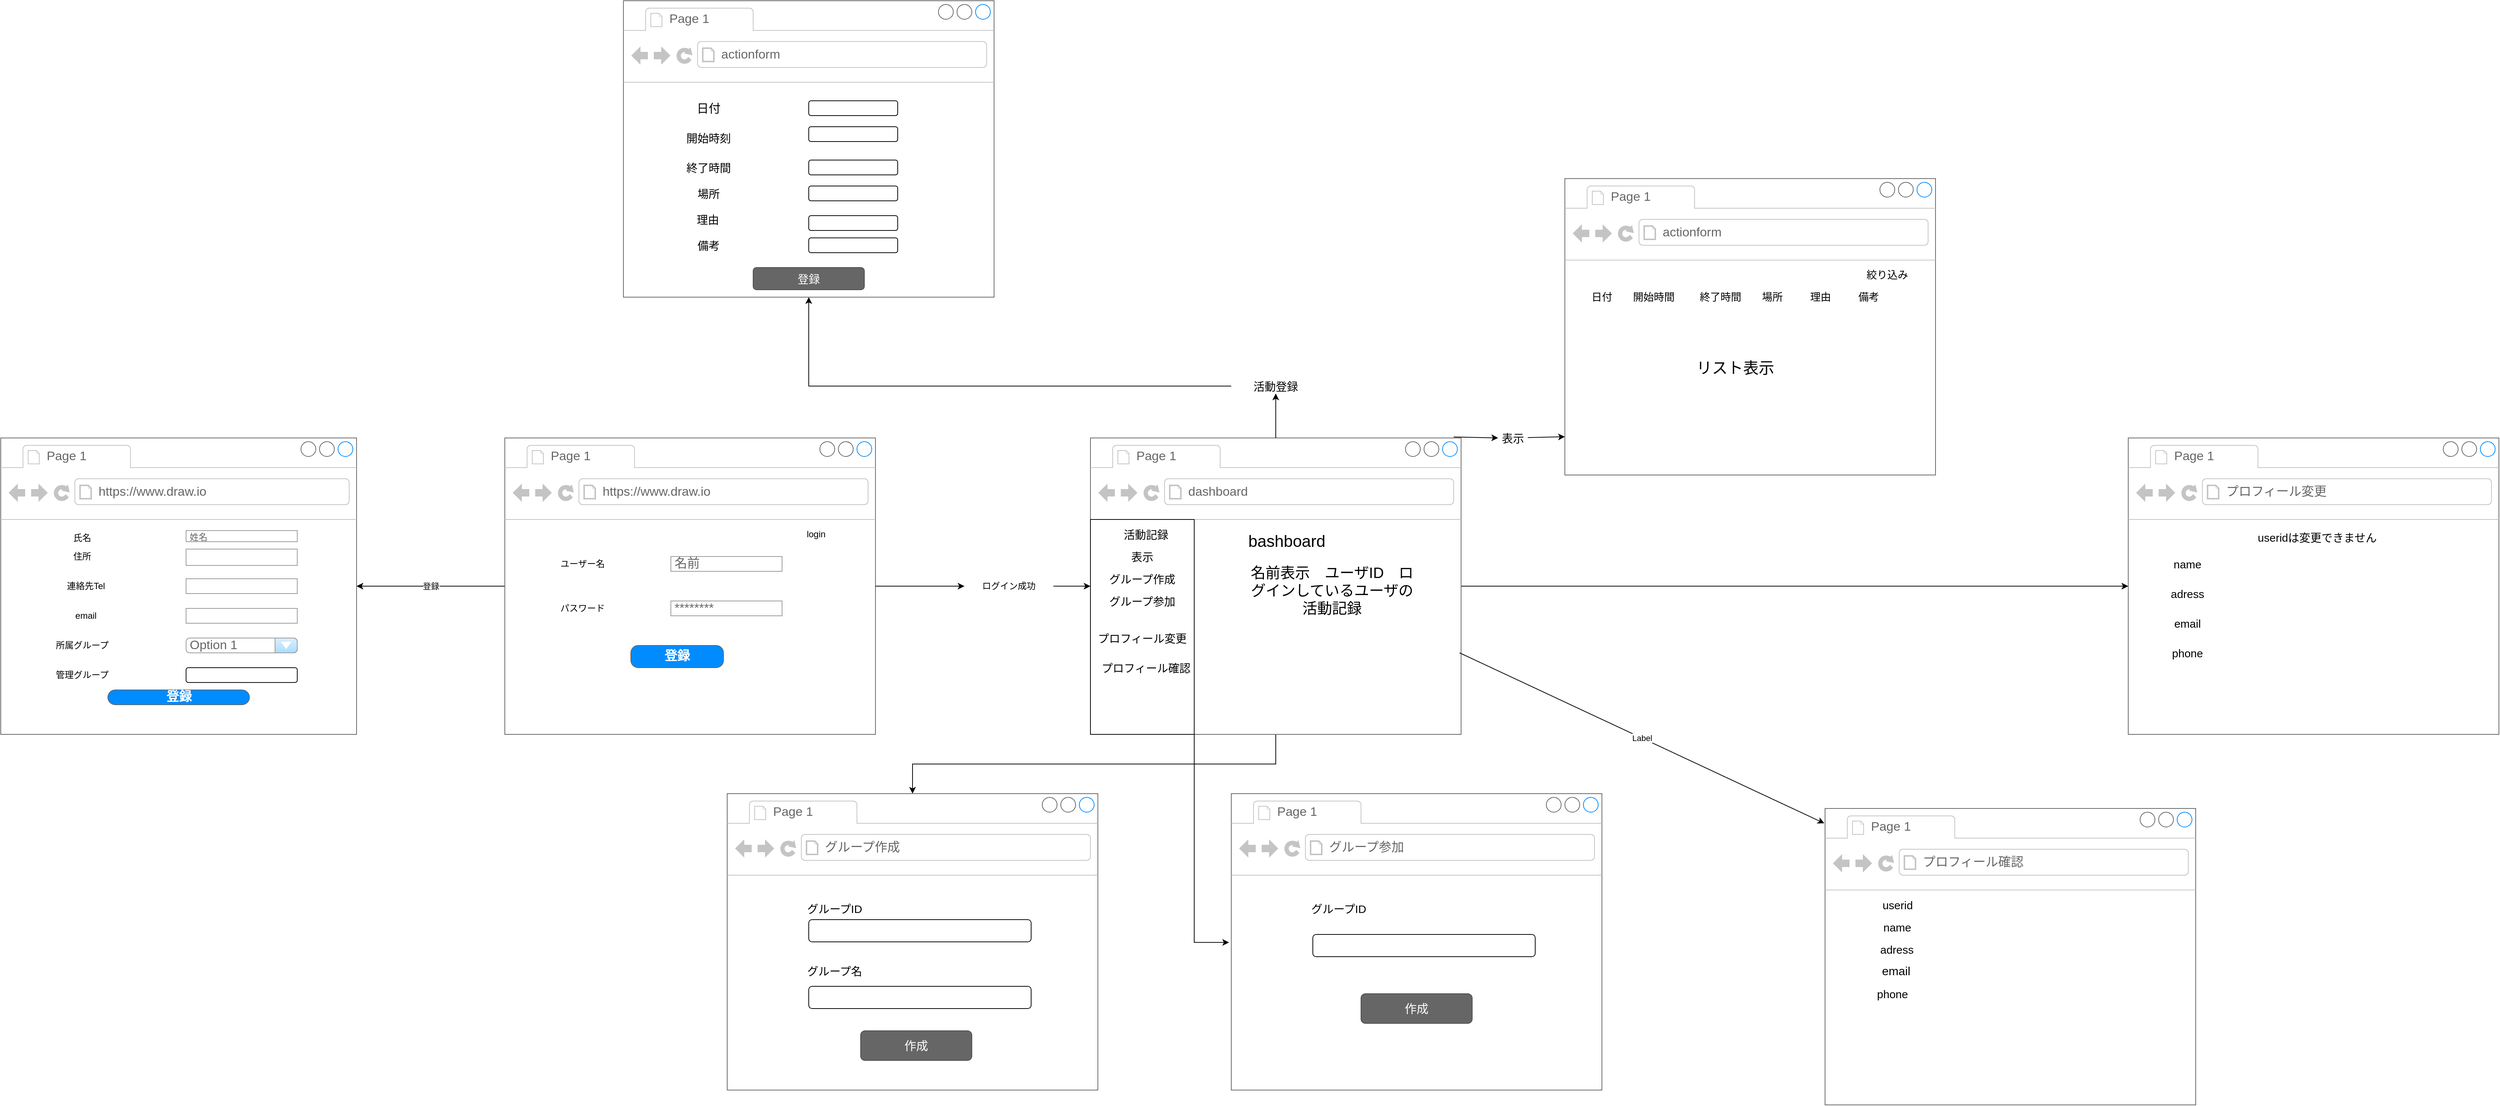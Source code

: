<mxfile version="13.6.6" type="google"><diagram id="odRG73amB78CI5d8LvzE" name="Page-1"><mxGraphModel dx="2893" dy="2669" grid="1" gridSize="10" guides="1" tooltips="1" connect="1" arrows="1" fold="1" page="1" pageScale="1" pageWidth="827" pageHeight="1169" math="0" shadow="0"><root><mxCell id="0"/><mxCell id="1" parent="0"/><mxCell id="mxYotQE9Gz_NqHY8TkA3-30" value="登録" style="edgeStyle=orthogonalEdgeStyle;rounded=0;orthogonalLoop=1;jettySize=auto;html=1;" parent="1" source="mxYotQE9Gz_NqHY8TkA3-14" target="mxYotQE9Gz_NqHY8TkA3-22" edge="1"><mxGeometry relative="1" as="geometry"/></mxCell><mxCell id="f8iUf86ju503zLX93zxm-22" value="" style="edgeStyle=orthogonalEdgeStyle;rounded=0;orthogonalLoop=1;jettySize=auto;html=1;" parent="1" source="f8iUf86ju503zLX93zxm-23" target="f8iUf86ju503zLX93zxm-13" edge="1"><mxGeometry relative="1" as="geometry"/></mxCell><mxCell id="mxYotQE9Gz_NqHY8TkA3-14" value="" style="strokeWidth=1;shadow=0;dashed=0;align=center;html=1;shape=mxgraph.mockup.containers.browserWindow;rSize=0;strokeColor=#666666;strokeColor2=#008cff;strokeColor3=#c4c4c4;mainText=,;recursiveResize=0;" parent="1" vertex="1"><mxGeometry x="700" y="440" width="500" height="400" as="geometry"/></mxCell><mxCell id="mxYotQE9Gz_NqHY8TkA3-15" value="Page 1" style="strokeWidth=1;shadow=0;dashed=0;align=center;html=1;shape=mxgraph.mockup.containers.anchor;fontSize=17;fontColor=#666666;align=left;" parent="mxYotQE9Gz_NqHY8TkA3-14" vertex="1"><mxGeometry x="60" y="12" width="110" height="26" as="geometry"/></mxCell><mxCell id="mxYotQE9Gz_NqHY8TkA3-16" value="https://www.draw.io" style="strokeWidth=1;shadow=0;dashed=0;align=center;html=1;shape=mxgraph.mockup.containers.anchor;rSize=0;fontSize=17;fontColor=#666666;align=left;" parent="mxYotQE9Gz_NqHY8TkA3-14" vertex="1"><mxGeometry x="130" y="60" width="250" height="26" as="geometry"/></mxCell><mxCell id="mxYotQE9Gz_NqHY8TkA3-17" value="********" style="strokeWidth=1;shadow=0;dashed=0;align=center;html=1;shape=mxgraph.mockup.forms.pwField;strokeColor=#999999;mainText=;align=left;fontColor=#666666;fontSize=17;spacingLeft=3;" parent="mxYotQE9Gz_NqHY8TkA3-14" vertex="1"><mxGeometry x="224" y="220" width="150" height="20" as="geometry"/></mxCell><mxCell id="mxYotQE9Gz_NqHY8TkA3-18" value="パスワード" style="text;html=1;strokeColor=none;fillColor=none;align=center;verticalAlign=middle;whiteSpace=wrap;rounded=0;" parent="mxYotQE9Gz_NqHY8TkA3-14" vertex="1"><mxGeometry x="65" y="220" width="80" height="20" as="geometry"/></mxCell><mxCell id="mxYotQE9Gz_NqHY8TkA3-21" value="名前" style="strokeWidth=1;shadow=0;dashed=0;align=center;html=1;shape=mxgraph.mockup.forms.pwField;strokeColor=#999999;mainText=;align=left;fontColor=#666666;fontSize=17;spacingLeft=3;" parent="mxYotQE9Gz_NqHY8TkA3-14" vertex="1"><mxGeometry x="224" y="160" width="150" height="20" as="geometry"/></mxCell><mxCell id="mxYotQE9Gz_NqHY8TkA3-44" value="登録" style="strokeWidth=1;shadow=0;dashed=0;align=center;html=1;shape=mxgraph.mockup.buttons.button;strokeColor=#666666;fontColor=#ffffff;mainText=;buttonStyle=round;fontSize=17;fontStyle=1;fillColor=#008cff;whiteSpace=wrap;" parent="mxYotQE9Gz_NqHY8TkA3-14" vertex="1"><mxGeometry x="170" y="280" width="125" height="30" as="geometry"/></mxCell><mxCell id="mxYotQE9Gz_NqHY8TkA3-46" value="ユーザー名" style="text;html=1;strokeColor=none;fillColor=none;align=center;verticalAlign=middle;whiteSpace=wrap;rounded=0;" parent="mxYotQE9Gz_NqHY8TkA3-14" vertex="1"><mxGeometry x="50" y="160" width="110" height="20" as="geometry"/></mxCell><mxCell id="SnM2akdbTfS2ZqKLJwy9-2" value="login" style="text;html=1;strokeColor=none;fillColor=none;align=center;verticalAlign=middle;whiteSpace=wrap;rounded=0;" parent="mxYotQE9Gz_NqHY8TkA3-14" vertex="1"><mxGeometry x="400" y="120" width="40" height="20" as="geometry"/></mxCell><mxCell id="mxYotQE9Gz_NqHY8TkA3-22" value="" style="strokeWidth=1;shadow=0;dashed=0;align=center;html=1;shape=mxgraph.mockup.containers.browserWindow;rSize=0;strokeColor=#666666;strokeColor2=#008cff;strokeColor3=#c4c4c4;mainText=,;recursiveResize=0;" parent="1" vertex="1"><mxGeometry x="20" y="440" width="480" height="400" as="geometry"/></mxCell><mxCell id="mxYotQE9Gz_NqHY8TkA3-23" value="Page 1" style="strokeWidth=1;shadow=0;dashed=0;align=center;html=1;shape=mxgraph.mockup.containers.anchor;fontSize=17;fontColor=#666666;align=left;" parent="mxYotQE9Gz_NqHY8TkA3-22" vertex="1"><mxGeometry x="60" y="12" width="110" height="26" as="geometry"/></mxCell><mxCell id="mxYotQE9Gz_NqHY8TkA3-24" value="https://www.draw.io" style="strokeWidth=1;shadow=0;dashed=0;align=center;html=1;shape=mxgraph.mockup.containers.anchor;rSize=0;fontSize=17;fontColor=#666666;align=left;" parent="mxYotQE9Gz_NqHY8TkA3-22" vertex="1"><mxGeometry x="130" y="60" width="250" height="26" as="geometry"/></mxCell><mxCell id="mxYotQE9Gz_NqHY8TkA3-80" value="氏名" style="text;html=1;strokeColor=none;fillColor=none;align=center;verticalAlign=middle;whiteSpace=wrap;rounded=0;" parent="mxYotQE9Gz_NqHY8TkA3-22" vertex="1"><mxGeometry x="90" y="125" width="40" height="20" as="geometry"/></mxCell><mxCell id="mxYotQE9Gz_NqHY8TkA3-79" value="&lt;font style=&quot;font-size: 12px&quot;&gt;姓名&lt;/font&gt;" style="strokeWidth=1;shadow=0;dashed=0;align=center;html=1;shape=mxgraph.mockup.forms.pwField;strokeColor=#999999;mainText=;align=left;fontColor=#666666;fontSize=17;spacingLeft=3;" parent="mxYotQE9Gz_NqHY8TkA3-22" vertex="1"><mxGeometry x="250" y="125" width="150" height="15" as="geometry"/></mxCell><mxCell id="mxYotQE9Gz_NqHY8TkA3-81" value="住所" style="text;html=1;strokeColor=none;fillColor=none;align=center;verticalAlign=middle;whiteSpace=wrap;rounded=0;" parent="mxYotQE9Gz_NqHY8TkA3-22" vertex="1"><mxGeometry x="90" y="150" width="40" height="20" as="geometry"/></mxCell><mxCell id="mxYotQE9Gz_NqHY8TkA3-84" value="" style="strokeWidth=1;shadow=0;dashed=0;align=center;html=1;shape=mxgraph.mockup.forms.pwField;strokeColor=#999999;mainText=;align=left;fontColor=#666666;fontSize=17;spacingLeft=3;" parent="mxYotQE9Gz_NqHY8TkA3-22" vertex="1"><mxGeometry x="250" y="150" width="150" height="22" as="geometry"/></mxCell><mxCell id="mxYotQE9Gz_NqHY8TkA3-85" value="" style="strokeWidth=1;shadow=0;dashed=0;align=center;html=1;shape=mxgraph.mockup.forms.pwField;strokeColor=#999999;mainText=;align=left;fontColor=#666666;fontSize=17;spacingLeft=3;" parent="mxYotQE9Gz_NqHY8TkA3-22" vertex="1"><mxGeometry x="250" y="190" width="150" height="20" as="geometry"/></mxCell><mxCell id="mxYotQE9Gz_NqHY8TkA3-86" value="" style="strokeWidth=1;shadow=0;dashed=0;align=center;html=1;shape=mxgraph.mockup.forms.pwField;strokeColor=#999999;mainText=;align=left;fontColor=#666666;fontSize=17;spacingLeft=3;" parent="mxYotQE9Gz_NqHY8TkA3-22" vertex="1"><mxGeometry x="250" y="230" width="150" height="20" as="geometry"/></mxCell><mxCell id="mxYotQE9Gz_NqHY8TkA3-88" value="連絡先Tel" style="text;html=1;strokeColor=none;fillColor=none;align=center;verticalAlign=middle;whiteSpace=wrap;rounded=0;" parent="mxYotQE9Gz_NqHY8TkA3-22" vertex="1"><mxGeometry x="80" y="190" width="70" height="20" as="geometry"/></mxCell><mxCell id="mxYotQE9Gz_NqHY8TkA3-89" value="email" style="text;html=1;strokeColor=none;fillColor=none;align=center;verticalAlign=middle;whiteSpace=wrap;rounded=0;" parent="mxYotQE9Gz_NqHY8TkA3-22" vertex="1"><mxGeometry x="95" y="230" width="40" height="20" as="geometry"/></mxCell><mxCell id="mxYotQE9Gz_NqHY8TkA3-90" value="所属グループ" style="text;html=1;strokeColor=none;fillColor=none;align=center;verticalAlign=middle;whiteSpace=wrap;rounded=0;" parent="mxYotQE9Gz_NqHY8TkA3-22" vertex="1"><mxGeometry x="70" y="270" width="80" height="20" as="geometry"/></mxCell><mxCell id="mxYotQE9Gz_NqHY8TkA3-101" value="Option 1" style="strokeWidth=1;shadow=0;dashed=0;align=center;html=1;shape=mxgraph.mockup.forms.comboBox;strokeColor=#999999;fillColor=#ddeeff;align=left;fillColor2=#aaddff;mainText=;fontColor=#666666;fontSize=17;spacingLeft=3;" parent="mxYotQE9Gz_NqHY8TkA3-22" vertex="1"><mxGeometry x="250" y="270" width="150" height="20" as="geometry"/></mxCell><mxCell id="mxYotQE9Gz_NqHY8TkA3-105" value="登録" style="strokeWidth=1;shadow=0;dashed=0;align=center;html=1;shape=mxgraph.mockup.buttons.button;strokeColor=#666666;fontColor=#ffffff;mainText=;buttonStyle=round;fontSize=17;fontStyle=1;fillColor=#008cff;whiteSpace=wrap;" parent="mxYotQE9Gz_NqHY8TkA3-22" vertex="1"><mxGeometry x="144.5" y="340" width="191" height="20" as="geometry"/></mxCell><mxCell id="x6u_XESx8e_IUlOeudsu-1" value="管理グループ" style="text;html=1;strokeColor=none;fillColor=none;align=center;verticalAlign=middle;whiteSpace=wrap;rounded=0;" parent="mxYotQE9Gz_NqHY8TkA3-22" vertex="1"><mxGeometry x="70" y="310" width="80" height="20" as="geometry"/></mxCell><mxCell id="x6u_XESx8e_IUlOeudsu-2" value="" style="rounded=1;whiteSpace=wrap;html=1;" parent="mxYotQE9Gz_NqHY8TkA3-22" vertex="1"><mxGeometry x="250" y="310" width="150" height="20" as="geometry"/></mxCell><mxCell id="f8iUf86ju503zLX93zxm-67" value="" style="edgeStyle=orthogonalEdgeStyle;rounded=0;orthogonalLoop=1;jettySize=auto;html=1;" parent="1" source="f8iUf86ju503zLX93zxm-68" target="f8iUf86ju503zLX93zxm-55" edge="1"><mxGeometry relative="1" as="geometry"/></mxCell><mxCell id="f8iUf86ju503zLX93zxm-149" value="" style="edgeStyle=orthogonalEdgeStyle;rounded=0;orthogonalLoop=1;jettySize=auto;html=1;" parent="1" source="f8iUf86ju503zLX93zxm-13" target="f8iUf86ju503zLX93zxm-136" edge="1"><mxGeometry relative="1" as="geometry"/></mxCell><mxCell id="f8iUf86ju503zLX93zxm-185" value="" style="edgeStyle=orthogonalEdgeStyle;rounded=0;orthogonalLoop=1;jettySize=auto;html=1;" parent="1" source="f8iUf86ju503zLX93zxm-13" target="f8iUf86ju503zLX93zxm-172" edge="1"><mxGeometry relative="1" as="geometry"/></mxCell><mxCell id="f8iUf86ju503zLX93zxm-13" value="" style="strokeWidth=1;shadow=0;dashed=0;align=center;html=1;shape=mxgraph.mockup.containers.browserWindow;rSize=0;strokeColor=#666666;strokeColor2=#008cff;strokeColor3=#c4c4c4;mainText=,;recursiveResize=0;" parent="1" vertex="1"><mxGeometry x="1490" y="440" width="500" height="400" as="geometry"/></mxCell><mxCell id="f8iUf86ju503zLX93zxm-14" value="Page 1" style="strokeWidth=1;shadow=0;dashed=0;align=center;html=1;shape=mxgraph.mockup.containers.anchor;fontSize=17;fontColor=#666666;align=left;" parent="f8iUf86ju503zLX93zxm-13" vertex="1"><mxGeometry x="60" y="12" width="110" height="26" as="geometry"/></mxCell><mxCell id="f8iUf86ju503zLX93zxm-15" value="dashboard" style="strokeWidth=1;shadow=0;dashed=0;align=center;html=1;shape=mxgraph.mockup.containers.anchor;rSize=0;fontSize=17;fontColor=#666666;align=left;" parent="f8iUf86ju503zLX93zxm-13" vertex="1"><mxGeometry x="130" y="60" width="250" height="26" as="geometry"/></mxCell><mxCell id="f8iUf86ju503zLX93zxm-30" value="サイドバー" style="text;html=1;strokeColor=none;fillColor=none;align=center;verticalAlign=middle;whiteSpace=wrap;rounded=0;" parent="f8iUf86ju503zLX93zxm-13" vertex="1"><mxGeometry x="20" y="120" width="100" height="20" as="geometry"/></mxCell><mxCell id="f8iUf86ju503zLX93zxm-31" value="&lt;font style=&quot;font-size: 22px&quot;&gt;bashboard&lt;/font&gt;" style="text;html=1;strokeColor=none;fillColor=none;align=center;verticalAlign=middle;whiteSpace=wrap;rounded=0;" parent="f8iUf86ju503zLX93zxm-13" vertex="1"><mxGeometry x="180" y="120" width="170" height="40" as="geometry"/></mxCell><mxCell id="f8iUf86ju503zLX93zxm-33" value="&lt;font style=&quot;font-size: 20px&quot;&gt;名前表示　ユーザID　ログインしているユーザの活動記録&lt;/font&gt;" style="text;html=1;strokeColor=none;fillColor=none;align=center;verticalAlign=middle;whiteSpace=wrap;rounded=0;" parent="f8iUf86ju503zLX93zxm-13" vertex="1"><mxGeometry x="212" y="170" width="228" height="70" as="geometry"/></mxCell><mxCell id="f8iUf86ju503zLX93zxm-36" value="" style="rounded=0;whiteSpace=wrap;html=1;rotation=-90;" parent="f8iUf86ju503zLX93zxm-13" vertex="1"><mxGeometry x="-75" y="185" width="290" height="140" as="geometry"/></mxCell><mxCell id="f8iUf86ju503zLX93zxm-35" value="&lt;font style=&quot;font-size: 15px&quot;&gt;活動記録&lt;/font&gt;" style="text;html=1;strokeColor=none;fillColor=none;align=center;verticalAlign=middle;whiteSpace=wrap;rounded=0;" parent="f8iUf86ju503zLX93zxm-13" vertex="1"><mxGeometry x="10" y="120" width="130" height="20" as="geometry"/></mxCell><mxCell id="f8iUf86ju503zLX93zxm-38" value="&lt;font style=&quot;font-size: 15px&quot;&gt;表示&lt;/font&gt;" style="text;html=1;strokeColor=none;fillColor=none;align=center;verticalAlign=middle;whiteSpace=wrap;rounded=0;" parent="f8iUf86ju503zLX93zxm-13" vertex="1"><mxGeometry x="20" y="150" width="100" height="20" as="geometry"/></mxCell><mxCell id="f8iUf86ju503zLX93zxm-39" value="&lt;font style=&quot;font-size: 15px&quot;&gt;グループ作成&lt;/font&gt;" style="text;html=1;strokeColor=none;fillColor=none;align=center;verticalAlign=middle;whiteSpace=wrap;rounded=0;" parent="f8iUf86ju503zLX93zxm-13" vertex="1"><mxGeometry x="10" y="180" width="120" height="20" as="geometry"/></mxCell><mxCell id="f8iUf86ju503zLX93zxm-40" value="&lt;font style=&quot;font-size: 15px&quot;&gt;グループ参加&lt;/font&gt;" style="text;html=1;strokeColor=none;fillColor=none;align=center;verticalAlign=middle;whiteSpace=wrap;rounded=0;" parent="f8iUf86ju503zLX93zxm-13" vertex="1"><mxGeometry y="210" width="140" height="20" as="geometry"/></mxCell><mxCell id="f8iUf86ju503zLX93zxm-41" value="&lt;font style=&quot;font-size: 15px&quot;&gt;プロフィール変更&lt;/font&gt;" style="text;html=1;strokeColor=none;fillColor=none;align=center;verticalAlign=middle;whiteSpace=wrap;rounded=0;" parent="f8iUf86ju503zLX93zxm-13" vertex="1"><mxGeometry y="260" width="140" height="20" as="geometry"/></mxCell><mxCell id="f8iUf86ju503zLX93zxm-132" value="&lt;font style=&quot;font-size: 15px&quot;&gt;プロフィール確認&lt;/font&gt;" style="text;html=1;strokeColor=none;fillColor=none;align=center;verticalAlign=middle;whiteSpace=wrap;rounded=0;" parent="f8iUf86ju503zLX93zxm-13" vertex="1"><mxGeometry x="5" y="300" width="140" height="20" as="geometry"/></mxCell><mxCell id="f8iUf86ju503zLX93zxm-23" value="ログイン成功" style="text;html=1;strokeColor=none;fillColor=none;align=center;verticalAlign=middle;whiteSpace=wrap;rounded=0;" parent="1" vertex="1"><mxGeometry x="1320" y="630" width="120" height="20" as="geometry"/></mxCell><mxCell id="f8iUf86ju503zLX93zxm-24" value="" style="edgeStyle=orthogonalEdgeStyle;rounded=0;orthogonalLoop=1;jettySize=auto;html=1;" parent="1" source="mxYotQE9Gz_NqHY8TkA3-14" target="f8iUf86ju503zLX93zxm-23" edge="1"><mxGeometry relative="1" as="geometry"><mxPoint x="1200" y="640" as="sourcePoint"/><mxPoint x="1568" y="640" as="targetPoint"/></mxGeometry></mxCell><mxCell id="f8iUf86ju503zLX93zxm-55" value="" style="strokeWidth=1;shadow=0;dashed=0;align=center;html=1;shape=mxgraph.mockup.containers.browserWindow;rSize=0;strokeColor=#666666;strokeColor2=#008cff;strokeColor3=#c4c4c4;mainText=,;recursiveResize=0;" parent="1" vertex="1"><mxGeometry x="860" y="-150" width="500" height="400" as="geometry"/></mxCell><mxCell id="f8iUf86ju503zLX93zxm-56" value="Page 1" style="strokeWidth=1;shadow=0;dashed=0;align=center;html=1;shape=mxgraph.mockup.containers.anchor;fontSize=17;fontColor=#666666;align=left;" parent="f8iUf86ju503zLX93zxm-55" vertex="1"><mxGeometry x="60" y="12" width="110" height="26" as="geometry"/></mxCell><mxCell id="f8iUf86ju503zLX93zxm-57" value="actionform" style="strokeWidth=1;shadow=0;dashed=0;align=center;html=1;shape=mxgraph.mockup.containers.anchor;rSize=0;fontSize=17;fontColor=#666666;align=left;" parent="f8iUf86ju503zLX93zxm-55" vertex="1"><mxGeometry x="130" y="60" width="250" height="26" as="geometry"/></mxCell><mxCell id="f8iUf86ju503zLX93zxm-70" value="&lt;font style=&quot;font-size: 15px&quot;&gt;登録&lt;/font&gt;" style="rounded=1;html=1;shadow=0;dashed=0;whiteSpace=wrap;fontSize=10;fillColor=#666666;align=center;strokeColor=#4D4D4D;fontColor=#ffffff;" parent="f8iUf86ju503zLX93zxm-55" vertex="1"><mxGeometry x="175" y="360" width="150" height="30" as="geometry"/></mxCell><mxCell id="f8iUf86ju503zLX93zxm-71" value="&lt;font style=&quot;font-size: 16px&quot;&gt;日付&lt;/font&gt;" style="text;html=1;strokeColor=none;fillColor=none;align=center;verticalAlign=middle;whiteSpace=wrap;rounded=0;" parent="f8iUf86ju503zLX93zxm-55" vertex="1"><mxGeometry x="80" y="130" width="70" height="30" as="geometry"/></mxCell><mxCell id="f8iUf86ju503zLX93zxm-72" value="" style="rounded=1;whiteSpace=wrap;html=1;" parent="f8iUf86ju503zLX93zxm-55" vertex="1"><mxGeometry x="250" y="135" width="120" height="20" as="geometry"/></mxCell><mxCell id="f8iUf86ju503zLX93zxm-73" value="&lt;font style=&quot;font-size: 15px&quot;&gt;開始時刻&lt;/font&gt;" style="text;html=1;strokeColor=none;fillColor=none;align=center;verticalAlign=middle;whiteSpace=wrap;rounded=0;" parent="f8iUf86ju503zLX93zxm-55" vertex="1"><mxGeometry x="40" y="170" width="150" height="30" as="geometry"/></mxCell><mxCell id="f8iUf86ju503zLX93zxm-74" value="&lt;font style=&quot;font-size: 15px&quot;&gt;終了時間&lt;/font&gt;" style="text;html=1;strokeColor=none;fillColor=none;align=center;verticalAlign=middle;whiteSpace=wrap;rounded=0;" parent="f8iUf86ju503zLX93zxm-55" vertex="1"><mxGeometry x="50" y="210" width="130" height="30" as="geometry"/></mxCell><mxCell id="f8iUf86ju503zLX93zxm-75" value="&lt;font style=&quot;font-size: 15px&quot;&gt;場所&lt;/font&gt;" style="text;html=1;strokeColor=none;fillColor=none;align=center;verticalAlign=middle;whiteSpace=wrap;rounded=0;" parent="f8iUf86ju503zLX93zxm-55" vertex="1"><mxGeometry x="95" y="250" width="40" height="20" as="geometry"/></mxCell><mxCell id="f8iUf86ju503zLX93zxm-76" value="&lt;font style=&quot;font-size: 15px&quot;&gt;理由&lt;/font&gt;" style="text;html=1;strokeColor=none;fillColor=none;align=center;verticalAlign=middle;whiteSpace=wrap;rounded=0;" parent="f8iUf86ju503zLX93zxm-55" vertex="1"><mxGeometry x="64" y="280" width="100" height="30" as="geometry"/></mxCell><mxCell id="f8iUf86ju503zLX93zxm-77" value="&lt;font style=&quot;font-size: 15px&quot;&gt;備考&lt;/font&gt;" style="text;html=1;strokeColor=none;fillColor=none;align=center;verticalAlign=middle;whiteSpace=wrap;rounded=0;" parent="f8iUf86ju503zLX93zxm-55" vertex="1"><mxGeometry x="65" y="320" width="100" height="20" as="geometry"/></mxCell><mxCell id="f8iUf86ju503zLX93zxm-80" value="" style="rounded=1;whiteSpace=wrap;html=1;" parent="f8iUf86ju503zLX93zxm-55" vertex="1"><mxGeometry x="250" y="170" width="120" height="20" as="geometry"/></mxCell><mxCell id="f8iUf86ju503zLX93zxm-81" value="" style="rounded=1;whiteSpace=wrap;html=1;" parent="f8iUf86ju503zLX93zxm-55" vertex="1"><mxGeometry x="250" y="215" width="120" height="20" as="geometry"/></mxCell><mxCell id="f8iUf86ju503zLX93zxm-82" value="" style="rounded=1;whiteSpace=wrap;html=1;" parent="f8iUf86ju503zLX93zxm-55" vertex="1"><mxGeometry x="250" y="250" width="120" height="20" as="geometry"/></mxCell><mxCell id="f8iUf86ju503zLX93zxm-83" value="" style="rounded=1;whiteSpace=wrap;html=1;" parent="f8iUf86ju503zLX93zxm-55" vertex="1"><mxGeometry x="250" y="290" width="120" height="20" as="geometry"/></mxCell><mxCell id="f8iUf86ju503zLX93zxm-84" value="" style="rounded=1;whiteSpace=wrap;html=1;" parent="f8iUf86ju503zLX93zxm-55" vertex="1"><mxGeometry x="250" y="320" width="120" height="20" as="geometry"/></mxCell><mxCell id="f8iUf86ju503zLX93zxm-68" value="&lt;font style=&quot;font-size: 15px&quot;&gt;活動登録&lt;/font&gt;" style="text;html=1;strokeColor=none;fillColor=none;align=center;verticalAlign=middle;whiteSpace=wrap;rounded=0;" parent="1" vertex="1"><mxGeometry x="1680" y="360" width="120" height="20" as="geometry"/></mxCell><mxCell id="f8iUf86ju503zLX93zxm-69" value="" style="edgeStyle=orthogonalEdgeStyle;rounded=0;orthogonalLoop=1;jettySize=auto;html=1;" parent="1" source="f8iUf86ju503zLX93zxm-13" target="f8iUf86ju503zLX93zxm-68" edge="1"><mxGeometry relative="1" as="geometry"><mxPoint x="1740" y="440" as="sourcePoint"/><mxPoint x="1740" y="330" as="targetPoint"/></mxGeometry></mxCell><mxCell id="f8iUf86ju503zLX93zxm-103" value="" style="strokeWidth=1;shadow=0;dashed=0;align=center;html=1;shape=mxgraph.mockup.containers.browserWindow;rSize=0;strokeColor=#666666;strokeColor2=#008cff;strokeColor3=#c4c4c4;mainText=,;recursiveResize=0;" parent="1" vertex="1"><mxGeometry x="2130" y="90" width="500" height="400" as="geometry"/></mxCell><mxCell id="f8iUf86ju503zLX93zxm-104" value="Page 1" style="strokeWidth=1;shadow=0;dashed=0;align=center;html=1;shape=mxgraph.mockup.containers.anchor;fontSize=17;fontColor=#666666;align=left;" parent="f8iUf86ju503zLX93zxm-103" vertex="1"><mxGeometry x="60" y="12" width="110" height="26" as="geometry"/></mxCell><mxCell id="f8iUf86ju503zLX93zxm-105" value="actionform" style="strokeWidth=1;shadow=0;dashed=0;align=center;html=1;shape=mxgraph.mockup.containers.anchor;rSize=0;fontSize=17;fontColor=#666666;align=left;" parent="f8iUf86ju503zLX93zxm-103" vertex="1"><mxGeometry x="130" y="60" width="250" height="26" as="geometry"/></mxCell><mxCell id="f8iUf86ju503zLX93zxm-164" value="&lt;font style=&quot;font-size: 14px&quot;&gt;日付&lt;/font&gt;" style="text;html=1;strokeColor=none;fillColor=none;align=center;verticalAlign=middle;whiteSpace=wrap;rounded=0;" parent="f8iUf86ju503zLX93zxm-103" vertex="1"><mxGeometry x="20" y="150" width="60" height="20" as="geometry"/></mxCell><mxCell id="f8iUf86ju503zLX93zxm-165" value="&lt;font style=&quot;font-size: 14px&quot;&gt;開始時間&lt;/font&gt;" style="text;html=1;strokeColor=none;fillColor=none;align=center;verticalAlign=middle;whiteSpace=wrap;rounded=0;" parent="f8iUf86ju503zLX93zxm-103" vertex="1"><mxGeometry x="90" y="150" width="60" height="20" as="geometry"/></mxCell><mxCell id="f8iUf86ju503zLX93zxm-166" value="&lt;font style=&quot;font-size: 14px&quot;&gt;終了時間&lt;/font&gt;" style="text;html=1;strokeColor=none;fillColor=none;align=center;verticalAlign=middle;whiteSpace=wrap;rounded=0;" parent="f8iUf86ju503zLX93zxm-103" vertex="1"><mxGeometry x="180" y="150" width="60" height="20" as="geometry"/></mxCell><mxCell id="f8iUf86ju503zLX93zxm-167" value="&lt;font style=&quot;font-size: 14px&quot;&gt;場所&lt;/font&gt;" style="text;html=1;strokeColor=none;fillColor=none;align=center;verticalAlign=middle;whiteSpace=wrap;rounded=0;" parent="f8iUf86ju503zLX93zxm-103" vertex="1"><mxGeometry x="260" y="150" width="40" height="20" as="geometry"/></mxCell><mxCell id="f8iUf86ju503zLX93zxm-168" value="&lt;font style=&quot;font-size: 14px&quot;&gt;理由&lt;/font&gt;" style="text;html=1;strokeColor=none;fillColor=none;align=center;verticalAlign=middle;whiteSpace=wrap;rounded=0;" parent="f8iUf86ju503zLX93zxm-103" vertex="1"><mxGeometry x="320" y="150" width="50" height="20" as="geometry"/></mxCell><mxCell id="f8iUf86ju503zLX93zxm-169" value="&lt;font style=&quot;font-size: 14px&quot;&gt;備考&lt;/font&gt;" style="text;html=1;strokeColor=none;fillColor=none;align=center;verticalAlign=middle;whiteSpace=wrap;rounded=0;" parent="f8iUf86ju503zLX93zxm-103" vertex="1"><mxGeometry x="380" y="150" width="60" height="20" as="geometry"/></mxCell><mxCell id="f8iUf86ju503zLX93zxm-170" value="&lt;font style=&quot;font-size: 14px&quot;&gt;絞り込み&lt;/font&gt;" style="text;html=1;strokeColor=none;fillColor=none;align=center;verticalAlign=middle;whiteSpace=wrap;rounded=0;" parent="f8iUf86ju503zLX93zxm-103" vertex="1"><mxGeometry x="400" y="120" width="70" height="20" as="geometry"/></mxCell><mxCell id="f8iUf86ju503zLX93zxm-171" value="&lt;font style=&quot;font-size: 21px&quot;&gt;リスト表示&lt;/font&gt;" style="text;html=1;strokeColor=none;fillColor=none;align=center;verticalAlign=middle;whiteSpace=wrap;rounded=0;" parent="f8iUf86ju503zLX93zxm-103" vertex="1"><mxGeometry x="30" y="200" width="400" height="110" as="geometry"/></mxCell><mxCell id="f8iUf86ju503zLX93zxm-125" value="" style="endArrow=classic;html=1;entryX=0;entryY=0.871;entryDx=0;entryDy=0;entryPerimeter=0;" parent="1" source="f8iUf86ju503zLX93zxm-130" target="f8iUf86ju503zLX93zxm-103" edge="1"><mxGeometry relative="1" as="geometry"><mxPoint x="1980" y="438.57" as="sourcePoint"/><mxPoint x="2080" y="438.57" as="targetPoint"/></mxGeometry></mxCell><mxCell id="f8iUf86ju503zLX93zxm-130" value="&lt;font style=&quot;font-size: 15px&quot;&gt;表示&lt;/font&gt;" style="text;html=1;strokeColor=none;fillColor=none;align=center;verticalAlign=middle;whiteSpace=wrap;rounded=0;" parent="1" vertex="1"><mxGeometry x="2040" y="430" width="40" height="20" as="geometry"/></mxCell><mxCell id="f8iUf86ju503zLX93zxm-131" value="" style="endArrow=classic;html=1;entryX=0;entryY=0.5;entryDx=0;entryDy=0;" parent="1" target="f8iUf86ju503zLX93zxm-130" edge="1"><mxGeometry relative="1" as="geometry"><mxPoint x="1980" y="438.57" as="sourcePoint"/><mxPoint x="2130" y="438.4" as="targetPoint"/></mxGeometry></mxCell><mxCell id="f8iUf86ju503zLX93zxm-163" value="" style="edgeStyle=orthogonalEdgeStyle;rounded=0;orthogonalLoop=1;jettySize=auto;html=1;entryX=-0.006;entryY=0.502;entryDx=0;entryDy=0;entryPerimeter=0;" parent="1" source="f8iUf86ju503zLX93zxm-13" target="f8iUf86ju503zLX93zxm-155" edge="1"><mxGeometry relative="1" as="geometry"><Array as="points"><mxPoint x="1630" y="1121"/></Array></mxGeometry></mxCell><mxCell id="f8iUf86ju503zLX93zxm-136" value="" style="strokeWidth=1;shadow=0;dashed=0;align=center;html=1;shape=mxgraph.mockup.containers.browserWindow;rSize=0;strokeColor=#666666;strokeColor2=#008cff;strokeColor3=#c4c4c4;mainText=,;recursiveResize=0;" parent="1" vertex="1"><mxGeometry x="1000" y="920" width="500" height="400" as="geometry"/></mxCell><mxCell id="f8iUf86ju503zLX93zxm-137" value="Page 1" style="strokeWidth=1;shadow=0;dashed=0;align=center;html=1;shape=mxgraph.mockup.containers.anchor;fontSize=17;fontColor=#666666;align=left;" parent="f8iUf86ju503zLX93zxm-136" vertex="1"><mxGeometry x="60" y="12" width="110" height="26" as="geometry"/></mxCell><mxCell id="f8iUf86ju503zLX93zxm-138" value="グループ作成" style="strokeWidth=1;shadow=0;dashed=0;align=center;html=1;shape=mxgraph.mockup.containers.anchor;rSize=0;fontSize=17;fontColor=#666666;align=left;" parent="f8iUf86ju503zLX93zxm-136" vertex="1"><mxGeometry x="130" y="60" width="250" height="26" as="geometry"/></mxCell><mxCell id="f8iUf86ju503zLX93zxm-150" value="&lt;font style=&quot;font-size: 15px&quot;&gt;グループID&lt;/font&gt;" style="text;html=1;strokeColor=none;fillColor=none;align=center;verticalAlign=middle;whiteSpace=wrap;rounded=0;" parent="f8iUf86ju503zLX93zxm-136" vertex="1"><mxGeometry x="70" y="140" width="150" height="30" as="geometry"/></mxCell><mxCell id="f8iUf86ju503zLX93zxm-151" value="" style="rounded=1;whiteSpace=wrap;html=1;" parent="f8iUf86ju503zLX93zxm-136" vertex="1"><mxGeometry x="110" y="170" width="300" height="30" as="geometry"/></mxCell><mxCell id="f8iUf86ju503zLX93zxm-152" value="&lt;font style=&quot;font-size: 15px&quot;&gt;グループ名&lt;/font&gt;" style="text;html=1;strokeColor=none;fillColor=none;align=center;verticalAlign=middle;whiteSpace=wrap;rounded=0;" parent="f8iUf86ju503zLX93zxm-136" vertex="1"><mxGeometry x="100" y="229" width="90" height="20" as="geometry"/></mxCell><mxCell id="f8iUf86ju503zLX93zxm-153" value="" style="rounded=1;whiteSpace=wrap;html=1;" parent="f8iUf86ju503zLX93zxm-136" vertex="1"><mxGeometry x="110" y="260" width="300" height="30" as="geometry"/></mxCell><mxCell id="f8iUf86ju503zLX93zxm-154" value="&lt;font style=&quot;font-size: 16px&quot;&gt;作成&lt;/font&gt;" style="rounded=1;html=1;shadow=0;dashed=0;whiteSpace=wrap;fontSize=10;fillColor=#666666;align=center;strokeColor=#4D4D4D;fontColor=#ffffff;" parent="f8iUf86ju503zLX93zxm-136" vertex="1"><mxGeometry x="180" y="320" width="150" height="40" as="geometry"/></mxCell><mxCell id="f8iUf86ju503zLX93zxm-155" value="" style="strokeWidth=1;shadow=0;dashed=0;align=center;html=1;shape=mxgraph.mockup.containers.browserWindow;rSize=0;strokeColor=#666666;strokeColor2=#008cff;strokeColor3=#c4c4c4;mainText=,;recursiveResize=0;" parent="1" vertex="1"><mxGeometry x="1680" y="920" width="500" height="400" as="geometry"/></mxCell><mxCell id="f8iUf86ju503zLX93zxm-156" value="Page 1" style="strokeWidth=1;shadow=0;dashed=0;align=center;html=1;shape=mxgraph.mockup.containers.anchor;fontSize=17;fontColor=#666666;align=left;" parent="f8iUf86ju503zLX93zxm-155" vertex="1"><mxGeometry x="60" y="12" width="110" height="26" as="geometry"/></mxCell><mxCell id="f8iUf86ju503zLX93zxm-157" value="グループ参加" style="strokeWidth=1;shadow=0;dashed=0;align=center;html=1;shape=mxgraph.mockup.containers.anchor;rSize=0;fontSize=17;fontColor=#666666;align=left;" parent="f8iUf86ju503zLX93zxm-155" vertex="1"><mxGeometry x="130" y="60" width="250" height="26" as="geometry"/></mxCell><mxCell id="f8iUf86ju503zLX93zxm-158" value="&lt;font style=&quot;font-size: 15px&quot;&gt;グループID&lt;/font&gt;" style="text;html=1;strokeColor=none;fillColor=none;align=center;verticalAlign=middle;whiteSpace=wrap;rounded=0;" parent="f8iUf86ju503zLX93zxm-155" vertex="1"><mxGeometry x="70" y="140" width="150" height="30" as="geometry"/></mxCell><mxCell id="f8iUf86ju503zLX93zxm-159" value="" style="rounded=1;whiteSpace=wrap;html=1;" parent="f8iUf86ju503zLX93zxm-155" vertex="1"><mxGeometry x="110" y="190" width="300" height="30" as="geometry"/></mxCell><mxCell id="f8iUf86ju503zLX93zxm-162" value="&lt;font style=&quot;font-size: 16px&quot;&gt;作成&lt;/font&gt;" style="rounded=1;html=1;shadow=0;dashed=0;whiteSpace=wrap;fontSize=10;fillColor=#666666;align=center;strokeColor=#4D4D4D;fontColor=#ffffff;" parent="f8iUf86ju503zLX93zxm-155" vertex="1"><mxGeometry x="175" y="270" width="150" height="40" as="geometry"/></mxCell><mxCell id="f8iUf86ju503zLX93zxm-172" value="" style="strokeWidth=1;shadow=0;dashed=0;align=center;html=1;shape=mxgraph.mockup.containers.browserWindow;rSize=0;strokeColor=#666666;strokeColor2=#008cff;strokeColor3=#c4c4c4;mainText=,;recursiveResize=0;" parent="1" vertex="1"><mxGeometry x="2890" y="440" width="500" height="400" as="geometry"/></mxCell><mxCell id="f8iUf86ju503zLX93zxm-173" value="Page 1" style="strokeWidth=1;shadow=0;dashed=0;align=center;html=1;shape=mxgraph.mockup.containers.anchor;fontSize=17;fontColor=#666666;align=left;" parent="f8iUf86ju503zLX93zxm-172" vertex="1"><mxGeometry x="60" y="12" width="110" height="26" as="geometry"/></mxCell><mxCell id="f8iUf86ju503zLX93zxm-174" value="プロフィール変更" style="strokeWidth=1;shadow=0;dashed=0;align=center;html=1;shape=mxgraph.mockup.containers.anchor;rSize=0;fontSize=17;fontColor=#666666;align=left;" parent="f8iUf86ju503zLX93zxm-172" vertex="1"><mxGeometry x="130" y="60" width="250" height="26" as="geometry"/></mxCell><mxCell id="f8iUf86ju503zLX93zxm-186" value="&lt;font style=&quot;font-size: 15px&quot;&gt;useridは変更できません&lt;/font&gt;" style="text;html=1;strokeColor=none;fillColor=none;align=center;verticalAlign=middle;whiteSpace=wrap;rounded=0;" parent="f8iUf86ju503zLX93zxm-172" vertex="1"><mxGeometry x="110" y="124" width="290" height="20" as="geometry"/></mxCell><mxCell id="f8iUf86ju503zLX93zxm-187" value="&lt;font style=&quot;font-size: 15px&quot;&gt;name&lt;/font&gt;" style="text;html=1;strokeColor=none;fillColor=none;align=center;verticalAlign=middle;whiteSpace=wrap;rounded=0;" parent="f8iUf86ju503zLX93zxm-172" vertex="1"><mxGeometry x="60" y="160" width="40" height="20" as="geometry"/></mxCell><mxCell id="f8iUf86ju503zLX93zxm-188" value="&lt;font style=&quot;font-size: 15px&quot;&gt;adress&lt;/font&gt;" style="text;html=1;strokeColor=none;fillColor=none;align=center;verticalAlign=middle;whiteSpace=wrap;rounded=0;" parent="f8iUf86ju503zLX93zxm-172" vertex="1"><mxGeometry x="60" y="200" width="40" height="20" as="geometry"/></mxCell><mxCell id="f8iUf86ju503zLX93zxm-190" value="&lt;font style=&quot;font-size: 15px&quot;&gt;email&lt;/font&gt;" style="text;html=1;strokeColor=none;fillColor=none;align=center;verticalAlign=middle;whiteSpace=wrap;rounded=0;" parent="f8iUf86ju503zLX93zxm-172" vertex="1"><mxGeometry x="50" y="240" width="60" height="20" as="geometry"/></mxCell><mxCell id="f8iUf86ju503zLX93zxm-191" value="&lt;font style=&quot;font-size: 15px&quot;&gt;phone&lt;/font&gt;" style="text;html=1;strokeColor=none;fillColor=none;align=center;verticalAlign=middle;whiteSpace=wrap;rounded=0;" parent="f8iUf86ju503zLX93zxm-172" vertex="1"><mxGeometry x="60" y="280" width="40" height="20" as="geometry"/></mxCell><mxCell id="f8iUf86ju503zLX93zxm-195" value="" style="endArrow=classic;html=1;" parent="1" edge="1"><mxGeometry relative="1" as="geometry"><mxPoint x="1988" y="730" as="sourcePoint"/><mxPoint x="2480" y="960" as="targetPoint"/><Array as="points"/></mxGeometry></mxCell><mxCell id="f8iUf86ju503zLX93zxm-196" value="Label" style="edgeLabel;resizable=0;html=1;align=center;verticalAlign=middle;" parent="f8iUf86ju503zLX93zxm-195" connectable="0" vertex="1"><mxGeometry relative="1" as="geometry"/></mxCell><mxCell id="f8iUf86ju503zLX93zxm-198" value="" style="strokeWidth=1;shadow=0;dashed=0;align=center;html=1;shape=mxgraph.mockup.containers.browserWindow;rSize=0;strokeColor=#666666;strokeColor2=#008cff;strokeColor3=#c4c4c4;mainText=,;recursiveResize=0;" parent="1" vertex="1"><mxGeometry x="2481" y="940" width="500" height="400" as="geometry"/></mxCell><mxCell id="f8iUf86ju503zLX93zxm-199" value="Page 1" style="strokeWidth=1;shadow=0;dashed=0;align=center;html=1;shape=mxgraph.mockup.containers.anchor;fontSize=17;fontColor=#666666;align=left;" parent="f8iUf86ju503zLX93zxm-198" vertex="1"><mxGeometry x="60" y="12" width="110" height="26" as="geometry"/></mxCell><mxCell id="f8iUf86ju503zLX93zxm-200" value="プロフィール確認" style="strokeWidth=1;shadow=0;dashed=0;align=center;html=1;shape=mxgraph.mockup.containers.anchor;rSize=0;fontSize=17;fontColor=#666666;align=left;" parent="f8iUf86ju503zLX93zxm-198" vertex="1"><mxGeometry x="130" y="60" width="250" height="26" as="geometry"/></mxCell><mxCell id="f8iUf86ju503zLX93zxm-206" value="&lt;font style=&quot;font-size: 15px&quot;&gt;name&lt;/font&gt;" style="text;html=1;strokeColor=none;fillColor=none;align=center;verticalAlign=middle;whiteSpace=wrap;rounded=0;" parent="f8iUf86ju503zLX93zxm-198" vertex="1"><mxGeometry x="60" y="150" width="75" height="20" as="geometry"/></mxCell><mxCell id="f8iUf86ju503zLX93zxm-207" value="&lt;font style=&quot;font-size: 15px&quot;&gt;adress&lt;/font&gt;" style="text;html=1;strokeColor=none;fillColor=none;align=center;verticalAlign=middle;whiteSpace=wrap;rounded=0;" parent="f8iUf86ju503zLX93zxm-198" vertex="1"><mxGeometry x="62.5" y="180" width="67.5" height="20" as="geometry"/></mxCell><mxCell id="f8iUf86ju503zLX93zxm-209" value="&lt;font style=&quot;font-size: 16px&quot;&gt;email&lt;/font&gt;" style="text;html=1;strokeColor=none;fillColor=none;align=center;verticalAlign=middle;whiteSpace=wrap;rounded=0;" parent="f8iUf86ju503zLX93zxm-198" vertex="1"><mxGeometry x="61.25" y="209" width="70" height="20" as="geometry"/></mxCell><mxCell id="f8iUf86ju503zLX93zxm-210" value="&lt;font style=&quot;font-size: 15px&quot;&gt;phone&lt;/font&gt;" style="text;html=1;strokeColor=none;fillColor=none;align=center;verticalAlign=middle;whiteSpace=wrap;rounded=0;" parent="f8iUf86ju503zLX93zxm-198" vertex="1"><mxGeometry x="51.25" y="240" width="80" height="20" as="geometry"/></mxCell><mxCell id="f8iUf86ju503zLX93zxm-211" value="&lt;font style=&quot;font-size: 15px&quot;&gt;userid&lt;/font&gt;" style="text;html=1;strokeColor=none;fillColor=none;align=center;verticalAlign=middle;whiteSpace=wrap;rounded=0;" parent="f8iUf86ju503zLX93zxm-198" vertex="1"><mxGeometry x="77.5" y="120" width="40" height="20" as="geometry"/></mxCell><mxCell id="f8iUf86ju503zLX93zxm-212" style="edgeStyle=orthogonalEdgeStyle;rounded=0;orthogonalLoop=1;jettySize=auto;html=1;exitX=0.5;exitY=1;exitDx=0;exitDy=0;" parent="f8iUf86ju503zLX93zxm-198" source="f8iUf86ju503zLX93zxm-209" target="f8iUf86ju503zLX93zxm-209" edge="1"><mxGeometry relative="1" as="geometry"/></mxCell></root></mxGraphModel></diagram></mxfile>